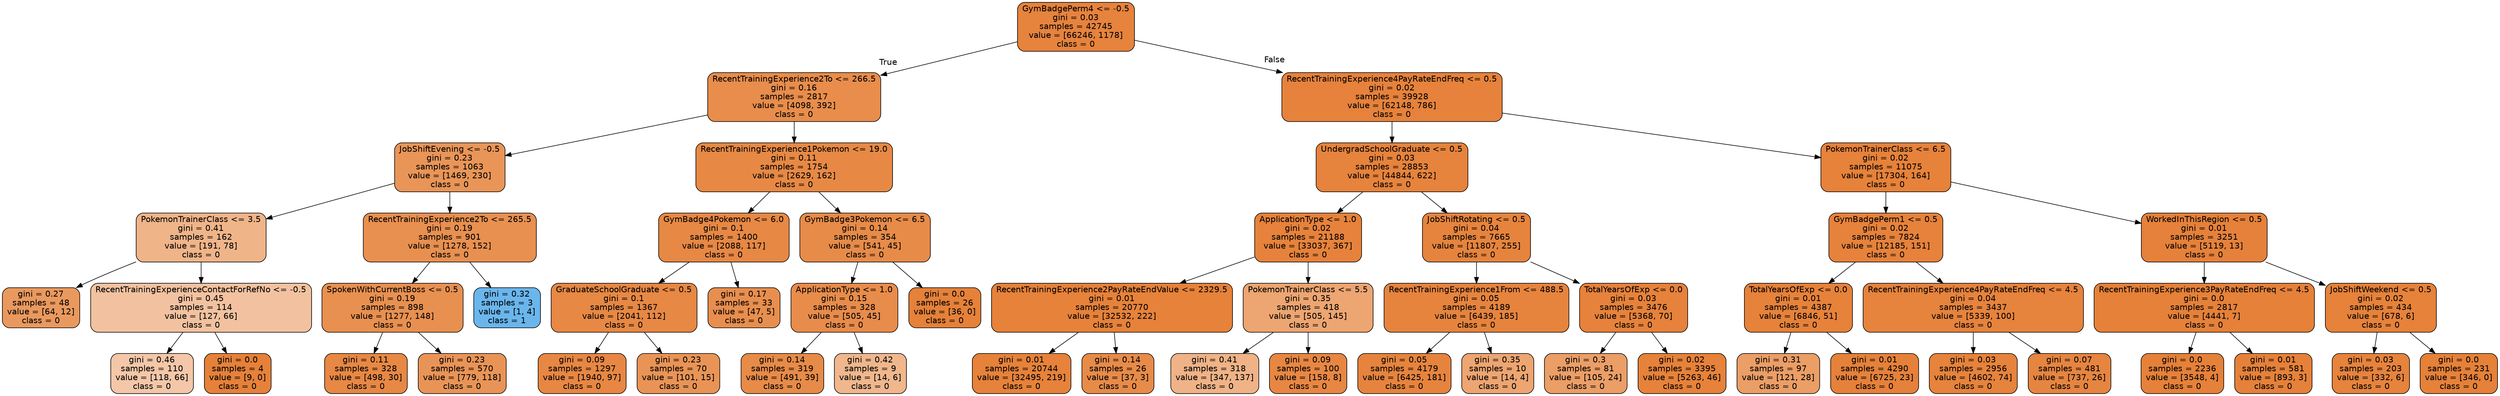 digraph Tree {
node [shape=box, style="filled, rounded", color="black", fontname=helvetica] ;
edge [fontname=helvetica] ;
0 [label="GymBadgePerm4 <= -0.5\ngini = 0.03\nsamples = 42745\nvalue = [66246, 1178]\nclass = 0", fillcolor="#e58139fa"] ;
1 [label="RecentTrainingExperience2To <= 266.5\ngini = 0.16\nsamples = 2817\nvalue = [4098, 392]\nclass = 0", fillcolor="#e58139e7"] ;
0 -> 1 [labeldistance=2.5, labelangle=45, headlabel="True"] ;
2 [label="JobShiftEvening <= -0.5\ngini = 0.23\nsamples = 1063\nvalue = [1469, 230]\nclass = 0", fillcolor="#e58139d7"] ;
1 -> 2 ;
3 [label="PokemonTrainerClass <= 3.5\ngini = 0.41\nsamples = 162\nvalue = [191, 78]\nclass = 0", fillcolor="#e5813997"] ;
2 -> 3 ;
4 [label="gini = 0.27\nsamples = 48\nvalue = [64, 12]\nclass = 0", fillcolor="#e58139cf"] ;
3 -> 4 ;
5 [label="RecentTrainingExperienceContactForRefNo <= -0.5\ngini = 0.45\nsamples = 114\nvalue = [127, 66]\nclass = 0", fillcolor="#e581397a"] ;
3 -> 5 ;
6 [label="gini = 0.46\nsamples = 110\nvalue = [118, 66]\nclass = 0", fillcolor="#e5813970"] ;
5 -> 6 ;
7 [label="gini = 0.0\nsamples = 4\nvalue = [9, 0]\nclass = 0", fillcolor="#e58139ff"] ;
5 -> 7 ;
8 [label="RecentTrainingExperience2To <= 265.5\ngini = 0.19\nsamples = 901\nvalue = [1278, 152]\nclass = 0", fillcolor="#e58139e1"] ;
2 -> 8 ;
9 [label="SpokenWithCurrentBoss <= 0.5\ngini = 0.19\nsamples = 898\nvalue = [1277, 148]\nclass = 0", fillcolor="#e58139e1"] ;
8 -> 9 ;
10 [label="gini = 0.11\nsamples = 328\nvalue = [498, 30]\nclass = 0", fillcolor="#e58139f0"] ;
9 -> 10 ;
11 [label="gini = 0.23\nsamples = 570\nvalue = [779, 118]\nclass = 0", fillcolor="#e58139d8"] ;
9 -> 11 ;
12 [label="gini = 0.32\nsamples = 3\nvalue = [1, 4]\nclass = 1", fillcolor="#399de5bf"] ;
8 -> 12 ;
13 [label="RecentTrainingExperience1Pokemon <= 19.0\ngini = 0.11\nsamples = 1754\nvalue = [2629, 162]\nclass = 0", fillcolor="#e58139ef"] ;
1 -> 13 ;
14 [label="GymBadge4Pokemon <= 6.0\ngini = 0.1\nsamples = 1400\nvalue = [2088, 117]\nclass = 0", fillcolor="#e58139f1"] ;
13 -> 14 ;
15 [label="GraduateSchoolGraduate <= 0.5\ngini = 0.1\nsamples = 1367\nvalue = [2041, 112]\nclass = 0", fillcolor="#e58139f1"] ;
14 -> 15 ;
16 [label="gini = 0.09\nsamples = 1297\nvalue = [1940, 97]\nclass = 0", fillcolor="#e58139f2"] ;
15 -> 16 ;
17 [label="gini = 0.23\nsamples = 70\nvalue = [101, 15]\nclass = 0", fillcolor="#e58139d9"] ;
15 -> 17 ;
18 [label="gini = 0.17\nsamples = 33\nvalue = [47, 5]\nclass = 0", fillcolor="#e58139e4"] ;
14 -> 18 ;
19 [label="GymBadge3Pokemon <= 6.5\ngini = 0.14\nsamples = 354\nvalue = [541, 45]\nclass = 0", fillcolor="#e58139ea"] ;
13 -> 19 ;
20 [label="ApplicationType <= 1.0\ngini = 0.15\nsamples = 328\nvalue = [505, 45]\nclass = 0", fillcolor="#e58139e8"] ;
19 -> 20 ;
21 [label="gini = 0.14\nsamples = 319\nvalue = [491, 39]\nclass = 0", fillcolor="#e58139eb"] ;
20 -> 21 ;
22 [label="gini = 0.42\nsamples = 9\nvalue = [14, 6]\nclass = 0", fillcolor="#e5813992"] ;
20 -> 22 ;
23 [label="gini = 0.0\nsamples = 26\nvalue = [36, 0]\nclass = 0", fillcolor="#e58139ff"] ;
19 -> 23 ;
24 [label="RecentTrainingExperience4PayRateEndFreq <= 0.5\ngini = 0.02\nsamples = 39928\nvalue = [62148, 786]\nclass = 0", fillcolor="#e58139fc"] ;
0 -> 24 [labeldistance=2.5, labelangle=-45, headlabel="False"] ;
25 [label="UndergradSchoolGraduate <= 0.5\ngini = 0.03\nsamples = 28853\nvalue = [44844, 622]\nclass = 0", fillcolor="#e58139fb"] ;
24 -> 25 ;
26 [label="ApplicationType <= 1.0\ngini = 0.02\nsamples = 21188\nvalue = [33037, 367]\nclass = 0", fillcolor="#e58139fc"] ;
25 -> 26 ;
27 [label="RecentTrainingExperience2PayRateEndValue <= 2329.5\ngini = 0.01\nsamples = 20770\nvalue = [32532, 222]\nclass = 0", fillcolor="#e58139fd"] ;
26 -> 27 ;
28 [label="gini = 0.01\nsamples = 20744\nvalue = [32495, 219]\nclass = 0", fillcolor="#e58139fd"] ;
27 -> 28 ;
29 [label="gini = 0.14\nsamples = 26\nvalue = [37, 3]\nclass = 0", fillcolor="#e58139ea"] ;
27 -> 29 ;
30 [label="PokemonTrainerClass <= 5.5\ngini = 0.35\nsamples = 418\nvalue = [505, 145]\nclass = 0", fillcolor="#e58139b6"] ;
26 -> 30 ;
31 [label="gini = 0.41\nsamples = 318\nvalue = [347, 137]\nclass = 0", fillcolor="#e581399a"] ;
30 -> 31 ;
32 [label="gini = 0.09\nsamples = 100\nvalue = [158, 8]\nclass = 0", fillcolor="#e58139f2"] ;
30 -> 32 ;
33 [label="JobShiftRotating <= 0.5\ngini = 0.04\nsamples = 7665\nvalue = [11807, 255]\nclass = 0", fillcolor="#e58139f9"] ;
25 -> 33 ;
34 [label="RecentTrainingExperience1From <= 488.5\ngini = 0.05\nsamples = 4189\nvalue = [6439, 185]\nclass = 0", fillcolor="#e58139f8"] ;
33 -> 34 ;
35 [label="gini = 0.05\nsamples = 4179\nvalue = [6425, 181]\nclass = 0", fillcolor="#e58139f8"] ;
34 -> 35 ;
36 [label="gini = 0.35\nsamples = 10\nvalue = [14, 4]\nclass = 0", fillcolor="#e58139b6"] ;
34 -> 36 ;
37 [label="TotalYearsOfExp <= 0.0\ngini = 0.03\nsamples = 3476\nvalue = [5368, 70]\nclass = 0", fillcolor="#e58139fc"] ;
33 -> 37 ;
38 [label="gini = 0.3\nsamples = 81\nvalue = [105, 24]\nclass = 0", fillcolor="#e58139c5"] ;
37 -> 38 ;
39 [label="gini = 0.02\nsamples = 3395\nvalue = [5263, 46]\nclass = 0", fillcolor="#e58139fd"] ;
37 -> 39 ;
40 [label="PokemonTrainerClass <= 6.5\ngini = 0.02\nsamples = 11075\nvalue = [17304, 164]\nclass = 0", fillcolor="#e58139fd"] ;
24 -> 40 ;
41 [label="GymBadgePerm1 <= 0.5\ngini = 0.02\nsamples = 7824\nvalue = [12185, 151]\nclass = 0", fillcolor="#e58139fc"] ;
40 -> 41 ;
42 [label="TotalYearsOfExp <= 0.0\ngini = 0.01\nsamples = 4387\nvalue = [6846, 51]\nclass = 0", fillcolor="#e58139fd"] ;
41 -> 42 ;
43 [label="gini = 0.31\nsamples = 97\nvalue = [121, 28]\nclass = 0", fillcolor="#e58139c4"] ;
42 -> 43 ;
44 [label="gini = 0.01\nsamples = 4290\nvalue = [6725, 23]\nclass = 0", fillcolor="#e58139fe"] ;
42 -> 44 ;
45 [label="RecentTrainingExperience4PayRateEndFreq <= 4.5\ngini = 0.04\nsamples = 3437\nvalue = [5339, 100]\nclass = 0", fillcolor="#e58139fa"] ;
41 -> 45 ;
46 [label="gini = 0.03\nsamples = 2956\nvalue = [4602, 74]\nclass = 0", fillcolor="#e58139fb"] ;
45 -> 46 ;
47 [label="gini = 0.07\nsamples = 481\nvalue = [737, 26]\nclass = 0", fillcolor="#e58139f6"] ;
45 -> 47 ;
48 [label="WorkedInThisRegion <= 0.5\ngini = 0.01\nsamples = 3251\nvalue = [5119, 13]\nclass = 0", fillcolor="#e58139fe"] ;
40 -> 48 ;
49 [label="RecentTrainingExperience3PayRateEndFreq <= 4.5\ngini = 0.0\nsamples = 2817\nvalue = [4441, 7]\nclass = 0", fillcolor="#e58139ff"] ;
48 -> 49 ;
50 [label="gini = 0.0\nsamples = 2236\nvalue = [3548, 4]\nclass = 0", fillcolor="#e58139ff"] ;
49 -> 50 ;
51 [label="gini = 0.01\nsamples = 581\nvalue = [893, 3]\nclass = 0", fillcolor="#e58139fe"] ;
49 -> 51 ;
52 [label="JobShiftWeekend <= 0.5\ngini = 0.02\nsamples = 434\nvalue = [678, 6]\nclass = 0", fillcolor="#e58139fd"] ;
48 -> 52 ;
53 [label="gini = 0.03\nsamples = 203\nvalue = [332, 6]\nclass = 0", fillcolor="#e58139fa"] ;
52 -> 53 ;
54 [label="gini = 0.0\nsamples = 231\nvalue = [346, 0]\nclass = 0", fillcolor="#e58139ff"] ;
52 -> 54 ;
}